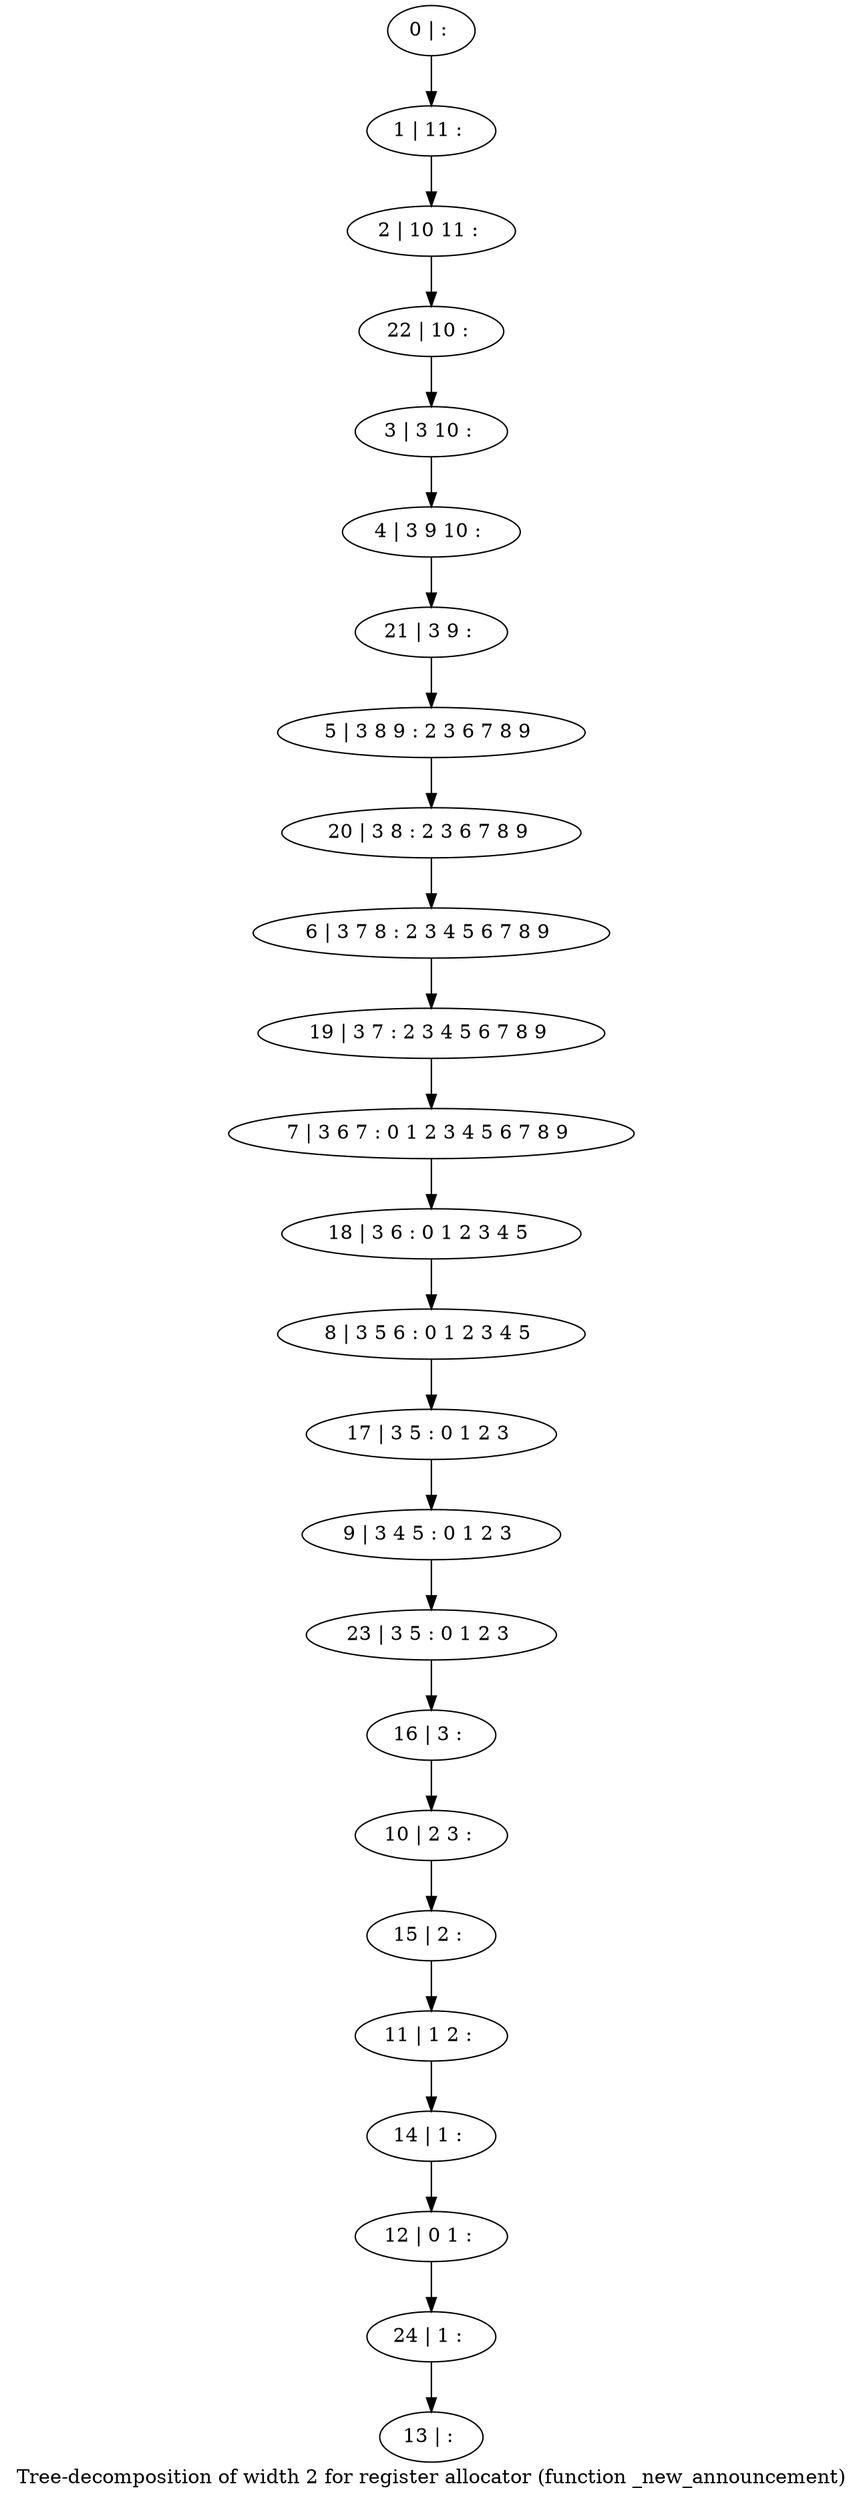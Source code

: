 digraph G {
graph [label="Tree-decomposition of width 2 for register allocator (function _new_announcement)"]
0[label="0 | : "];
1[label="1 | 11 : "];
2[label="2 | 10 11 : "];
3[label="3 | 3 10 : "];
4[label="4 | 3 9 10 : "];
5[label="5 | 3 8 9 : 2 3 6 7 8 9 "];
6[label="6 | 3 7 8 : 2 3 4 5 6 7 8 9 "];
7[label="7 | 3 6 7 : 0 1 2 3 4 5 6 7 8 9 "];
8[label="8 | 3 5 6 : 0 1 2 3 4 5 "];
9[label="9 | 3 4 5 : 0 1 2 3 "];
10[label="10 | 2 3 : "];
11[label="11 | 1 2 : "];
12[label="12 | 0 1 : "];
13[label="13 | : "];
14[label="14 | 1 : "];
15[label="15 | 2 : "];
16[label="16 | 3 : "];
17[label="17 | 3 5 : 0 1 2 3 "];
18[label="18 | 3 6 : 0 1 2 3 4 5 "];
19[label="19 | 3 7 : 2 3 4 5 6 7 8 9 "];
20[label="20 | 3 8 : 2 3 6 7 8 9 "];
21[label="21 | 3 9 : "];
22[label="22 | 10 : "];
23[label="23 | 3 5 : 0 1 2 3 "];
24[label="24 | 1 : "];
0->1 ;
1->2 ;
3->4 ;
14->12 ;
11->14 ;
15->11 ;
10->15 ;
16->10 ;
17->9 ;
8->17 ;
18->8 ;
7->18 ;
19->7 ;
6->19 ;
20->6 ;
5->20 ;
21->5 ;
4->21 ;
22->3 ;
2->22 ;
23->16 ;
9->23 ;
24->13 ;
12->24 ;
}
